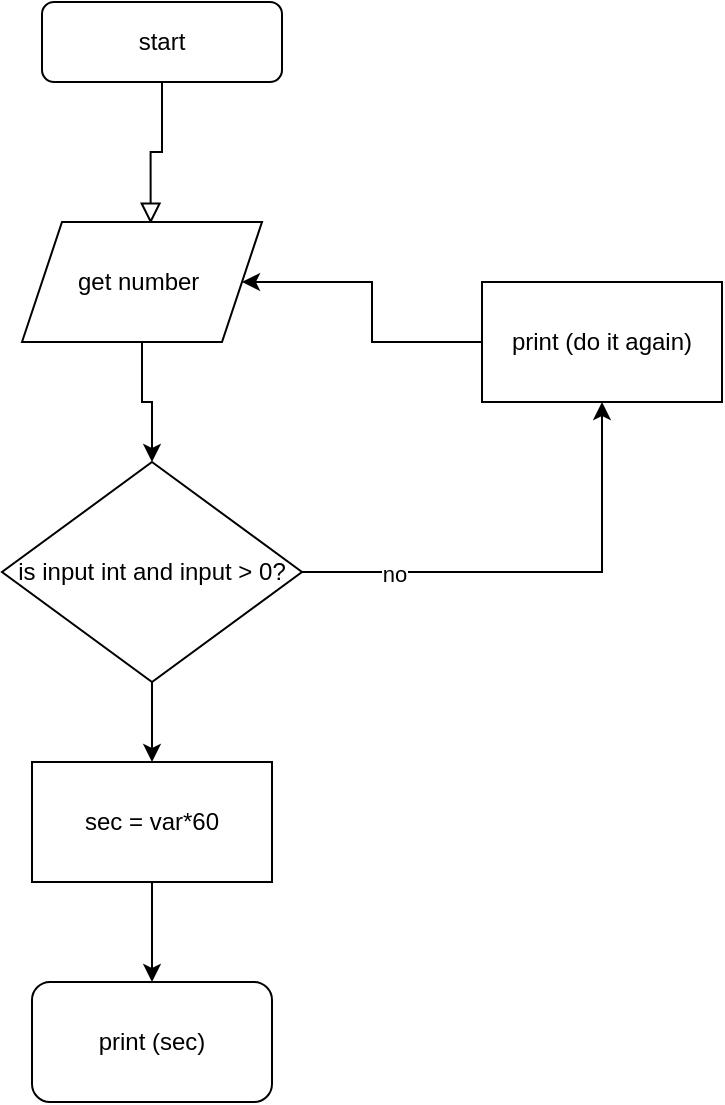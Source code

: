 <mxfile version="24.8.4">
  <diagram id="C5RBs43oDa-KdzZeNtuy" name="Page-1">
    <mxGraphModel dx="961" dy="526" grid="1" gridSize="10" guides="1" tooltips="1" connect="1" arrows="1" fold="1" page="1" pageScale="1" pageWidth="827" pageHeight="1169" math="0" shadow="0">
      <root>
        <mxCell id="WIyWlLk6GJQsqaUBKTNV-0" />
        <mxCell id="WIyWlLk6GJQsqaUBKTNV-1" parent="WIyWlLk6GJQsqaUBKTNV-0" />
        <mxCell id="WIyWlLk6GJQsqaUBKTNV-2" value="" style="rounded=0;html=1;jettySize=auto;orthogonalLoop=1;fontSize=11;endArrow=block;endFill=0;endSize=8;strokeWidth=1;shadow=0;labelBackgroundColor=none;edgeStyle=orthogonalEdgeStyle;entryX=0.536;entryY=0.014;entryDx=0;entryDy=0;entryPerimeter=0;" parent="WIyWlLk6GJQsqaUBKTNV-1" source="WIyWlLk6GJQsqaUBKTNV-3" target="TK6vcnnPYDdmMQk_QhpF-0" edge="1">
          <mxGeometry relative="1" as="geometry">
            <mxPoint x="220" y="170" as="targetPoint" />
          </mxGeometry>
        </mxCell>
        <mxCell id="WIyWlLk6GJQsqaUBKTNV-3" value="start" style="rounded=1;whiteSpace=wrap;html=1;fontSize=12;glass=0;strokeWidth=1;shadow=0;" parent="WIyWlLk6GJQsqaUBKTNV-1" vertex="1">
          <mxGeometry x="160" y="80" width="120" height="40" as="geometry" />
        </mxCell>
        <mxCell id="TK6vcnnPYDdmMQk_QhpF-2" style="edgeStyle=orthogonalEdgeStyle;rounded=0;orthogonalLoop=1;jettySize=auto;html=1;entryX=0.5;entryY=0;entryDx=0;entryDy=0;" edge="1" parent="WIyWlLk6GJQsqaUBKTNV-1" source="TK6vcnnPYDdmMQk_QhpF-0" target="TK6vcnnPYDdmMQk_QhpF-1">
          <mxGeometry relative="1" as="geometry" />
        </mxCell>
        <mxCell id="TK6vcnnPYDdmMQk_QhpF-0" value="get number&amp;nbsp;" style="shape=parallelogram;perimeter=parallelogramPerimeter;whiteSpace=wrap;html=1;fixedSize=1;" vertex="1" parent="WIyWlLk6GJQsqaUBKTNV-1">
          <mxGeometry x="150" y="190" width="120" height="60" as="geometry" />
        </mxCell>
        <mxCell id="TK6vcnnPYDdmMQk_QhpF-3" style="edgeStyle=orthogonalEdgeStyle;rounded=0;orthogonalLoop=1;jettySize=auto;html=1;" edge="1" parent="WIyWlLk6GJQsqaUBKTNV-1" source="TK6vcnnPYDdmMQk_QhpF-1" target="TK6vcnnPYDdmMQk_QhpF-4">
          <mxGeometry relative="1" as="geometry">
            <mxPoint x="440" y="250" as="targetPoint" />
          </mxGeometry>
        </mxCell>
        <mxCell id="TK6vcnnPYDdmMQk_QhpF-6" value="no" style="edgeLabel;html=1;align=center;verticalAlign=middle;resizable=0;points=[];" vertex="1" connectable="0" parent="TK6vcnnPYDdmMQk_QhpF-3">
          <mxGeometry x="-0.613" y="-1" relative="1" as="geometry">
            <mxPoint as="offset" />
          </mxGeometry>
        </mxCell>
        <mxCell id="TK6vcnnPYDdmMQk_QhpF-7" style="edgeStyle=orthogonalEdgeStyle;rounded=0;orthogonalLoop=1;jettySize=auto;html=1;" edge="1" parent="WIyWlLk6GJQsqaUBKTNV-1" source="TK6vcnnPYDdmMQk_QhpF-1" target="TK6vcnnPYDdmMQk_QhpF-8">
          <mxGeometry relative="1" as="geometry">
            <mxPoint x="215" y="490" as="targetPoint" />
          </mxGeometry>
        </mxCell>
        <mxCell id="TK6vcnnPYDdmMQk_QhpF-1" value="is input int and input &amp;gt; 0?" style="rhombus;whiteSpace=wrap;html=1;" vertex="1" parent="WIyWlLk6GJQsqaUBKTNV-1">
          <mxGeometry x="140" y="310" width="150" height="110" as="geometry" />
        </mxCell>
        <mxCell id="TK6vcnnPYDdmMQk_QhpF-5" style="edgeStyle=orthogonalEdgeStyle;rounded=0;orthogonalLoop=1;jettySize=auto;html=1;" edge="1" parent="WIyWlLk6GJQsqaUBKTNV-1" source="TK6vcnnPYDdmMQk_QhpF-4" target="TK6vcnnPYDdmMQk_QhpF-0">
          <mxGeometry relative="1" as="geometry" />
        </mxCell>
        <mxCell id="TK6vcnnPYDdmMQk_QhpF-4" value="print (do it again)" style="rounded=0;whiteSpace=wrap;html=1;" vertex="1" parent="WIyWlLk6GJQsqaUBKTNV-1">
          <mxGeometry x="380" y="220" width="120" height="60" as="geometry" />
        </mxCell>
        <mxCell id="TK6vcnnPYDdmMQk_QhpF-9" style="edgeStyle=orthogonalEdgeStyle;rounded=0;orthogonalLoop=1;jettySize=auto;html=1;" edge="1" parent="WIyWlLk6GJQsqaUBKTNV-1" source="TK6vcnnPYDdmMQk_QhpF-8" target="TK6vcnnPYDdmMQk_QhpF-10">
          <mxGeometry relative="1" as="geometry">
            <mxPoint x="210" y="590" as="targetPoint" />
          </mxGeometry>
        </mxCell>
        <mxCell id="TK6vcnnPYDdmMQk_QhpF-8" value="sec = var*60" style="rounded=0;whiteSpace=wrap;html=1;" vertex="1" parent="WIyWlLk6GJQsqaUBKTNV-1">
          <mxGeometry x="155" y="460" width="120" height="60" as="geometry" />
        </mxCell>
        <mxCell id="TK6vcnnPYDdmMQk_QhpF-10" value="print (sec)" style="rounded=1;whiteSpace=wrap;html=1;" vertex="1" parent="WIyWlLk6GJQsqaUBKTNV-1">
          <mxGeometry x="155" y="570" width="120" height="60" as="geometry" />
        </mxCell>
      </root>
    </mxGraphModel>
  </diagram>
</mxfile>

